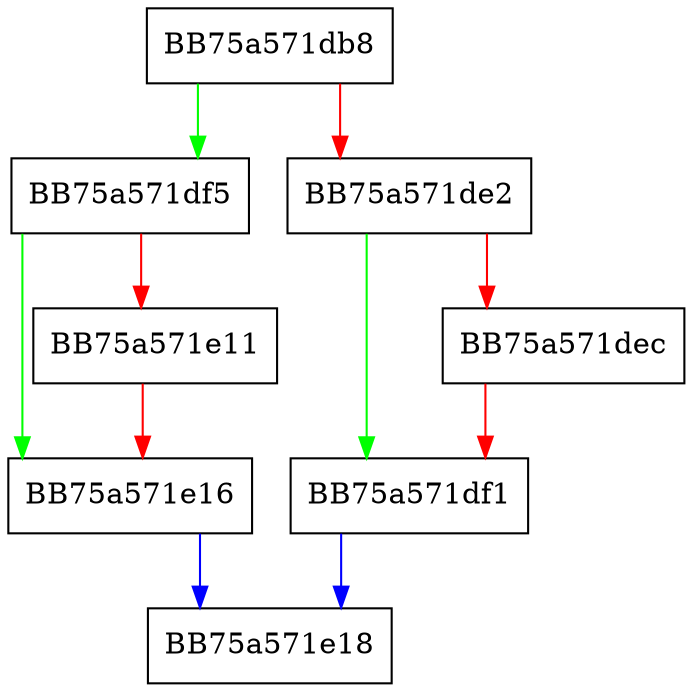 digraph ResizeBuffer {
  node [shape="box"];
  graph [splines=ortho];
  BB75a571db8 -> BB75a571df5 [color="green"];
  BB75a571db8 -> BB75a571de2 [color="red"];
  BB75a571de2 -> BB75a571df1 [color="green"];
  BB75a571de2 -> BB75a571dec [color="red"];
  BB75a571dec -> BB75a571df1 [color="red"];
  BB75a571df1 -> BB75a571e18 [color="blue"];
  BB75a571df5 -> BB75a571e16 [color="green"];
  BB75a571df5 -> BB75a571e11 [color="red"];
  BB75a571e11 -> BB75a571e16 [color="red"];
  BB75a571e16 -> BB75a571e18 [color="blue"];
}